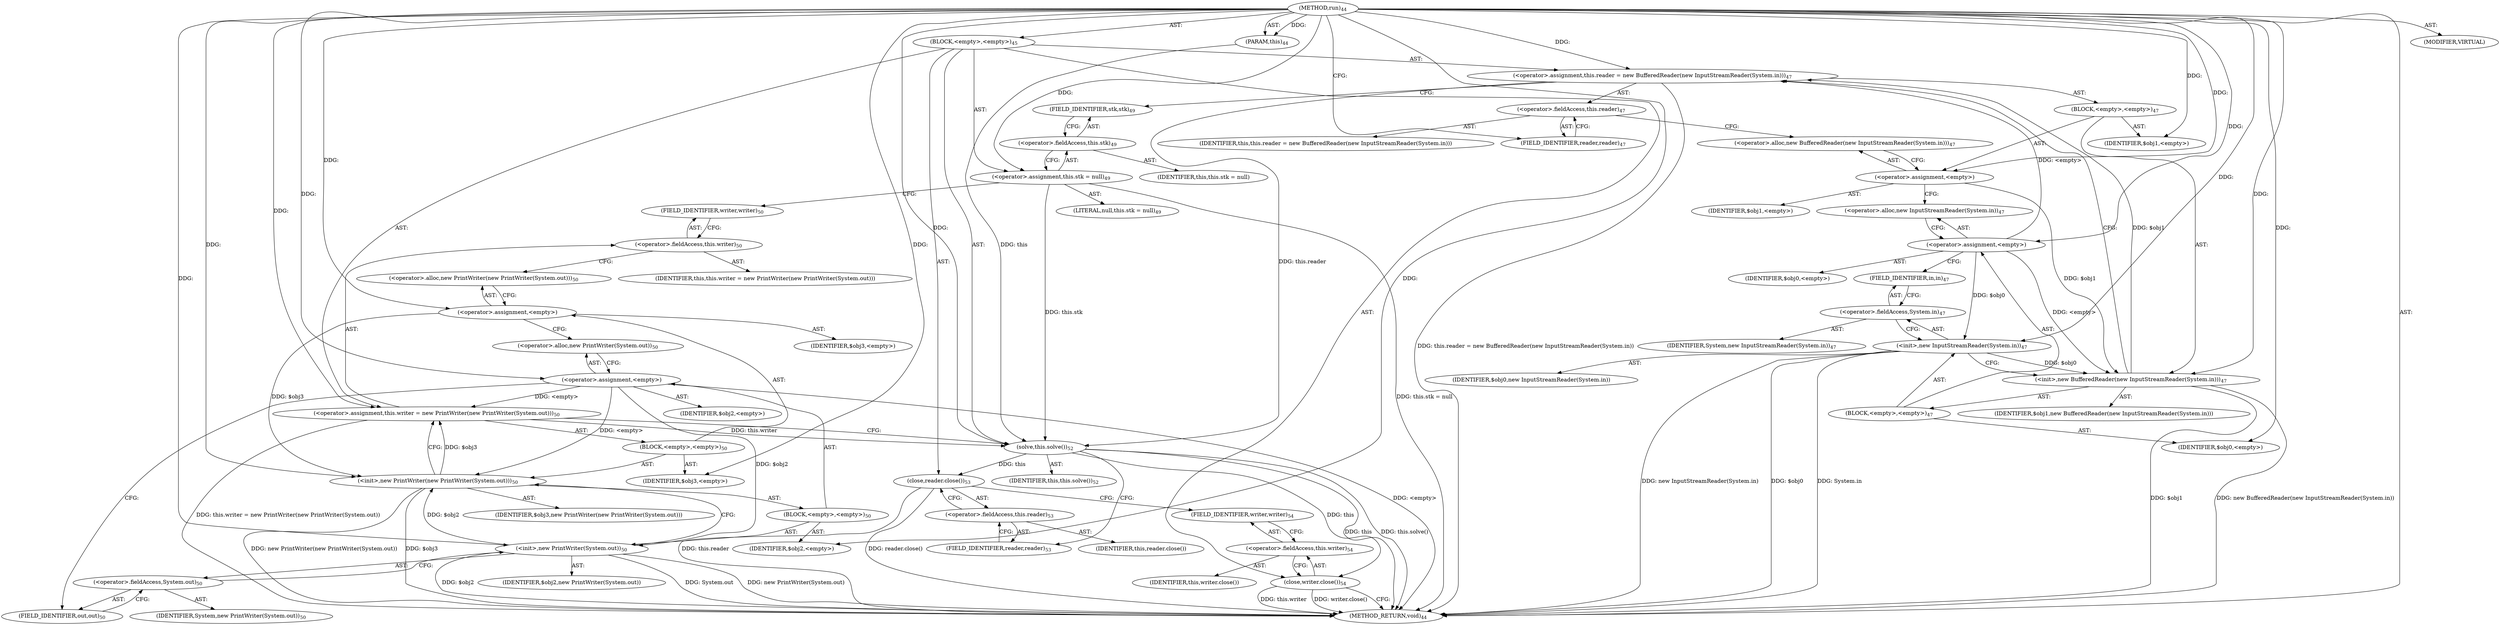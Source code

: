 digraph "run" {  
"110" [label = <(METHOD,run)<SUB>44</SUB>> ]
"7" [label = <(PARAM,this)<SUB>44</SUB>> ]
"111" [label = <(BLOCK,&lt;empty&gt;,&lt;empty&gt;)<SUB>45</SUB>> ]
"112" [label = <(&lt;operator&gt;.assignment,this.reader = new BufferedReader(new InputStreamReader(System.in)))<SUB>47</SUB>> ]
"113" [label = <(&lt;operator&gt;.fieldAccess,this.reader)<SUB>47</SUB>> ]
"114" [label = <(IDENTIFIER,this,this.reader = new BufferedReader(new InputStreamReader(System.in)))> ]
"115" [label = <(FIELD_IDENTIFIER,reader,reader)<SUB>47</SUB>> ]
"116" [label = <(BLOCK,&lt;empty&gt;,&lt;empty&gt;)<SUB>47</SUB>> ]
"117" [label = <(&lt;operator&gt;.assignment,&lt;empty&gt;)> ]
"118" [label = <(IDENTIFIER,$obj1,&lt;empty&gt;)> ]
"119" [label = <(&lt;operator&gt;.alloc,new BufferedReader(new InputStreamReader(System.in)))<SUB>47</SUB>> ]
"120" [label = <(&lt;init&gt;,new BufferedReader(new InputStreamReader(System.in)))<SUB>47</SUB>> ]
"121" [label = <(IDENTIFIER,$obj1,new BufferedReader(new InputStreamReader(System.in)))> ]
"122" [label = <(BLOCK,&lt;empty&gt;,&lt;empty&gt;)<SUB>47</SUB>> ]
"123" [label = <(&lt;operator&gt;.assignment,&lt;empty&gt;)> ]
"124" [label = <(IDENTIFIER,$obj0,&lt;empty&gt;)> ]
"125" [label = <(&lt;operator&gt;.alloc,new InputStreamReader(System.in))<SUB>47</SUB>> ]
"126" [label = <(&lt;init&gt;,new InputStreamReader(System.in))<SUB>47</SUB>> ]
"127" [label = <(IDENTIFIER,$obj0,new InputStreamReader(System.in))> ]
"128" [label = <(&lt;operator&gt;.fieldAccess,System.in)<SUB>47</SUB>> ]
"129" [label = <(IDENTIFIER,System,new InputStreamReader(System.in))<SUB>47</SUB>> ]
"130" [label = <(FIELD_IDENTIFIER,in,in)<SUB>47</SUB>> ]
"131" [label = <(IDENTIFIER,$obj0,&lt;empty&gt;)> ]
"132" [label = <(IDENTIFIER,$obj1,&lt;empty&gt;)> ]
"133" [label = <(&lt;operator&gt;.assignment,this.stk = null)<SUB>49</SUB>> ]
"134" [label = <(&lt;operator&gt;.fieldAccess,this.stk)<SUB>49</SUB>> ]
"135" [label = <(IDENTIFIER,this,this.stk = null)> ]
"136" [label = <(FIELD_IDENTIFIER,stk,stk)<SUB>49</SUB>> ]
"137" [label = <(LITERAL,null,this.stk = null)<SUB>49</SUB>> ]
"138" [label = <(&lt;operator&gt;.assignment,this.writer = new PrintWriter(new PrintWriter(System.out)))<SUB>50</SUB>> ]
"139" [label = <(&lt;operator&gt;.fieldAccess,this.writer)<SUB>50</SUB>> ]
"140" [label = <(IDENTIFIER,this,this.writer = new PrintWriter(new PrintWriter(System.out)))> ]
"141" [label = <(FIELD_IDENTIFIER,writer,writer)<SUB>50</SUB>> ]
"142" [label = <(BLOCK,&lt;empty&gt;,&lt;empty&gt;)<SUB>50</SUB>> ]
"143" [label = <(&lt;operator&gt;.assignment,&lt;empty&gt;)> ]
"144" [label = <(IDENTIFIER,$obj3,&lt;empty&gt;)> ]
"145" [label = <(&lt;operator&gt;.alloc,new PrintWriter(new PrintWriter(System.out)))<SUB>50</SUB>> ]
"146" [label = <(&lt;init&gt;,new PrintWriter(new PrintWriter(System.out)))<SUB>50</SUB>> ]
"147" [label = <(IDENTIFIER,$obj3,new PrintWriter(new PrintWriter(System.out)))> ]
"148" [label = <(BLOCK,&lt;empty&gt;,&lt;empty&gt;)<SUB>50</SUB>> ]
"149" [label = <(&lt;operator&gt;.assignment,&lt;empty&gt;)> ]
"150" [label = <(IDENTIFIER,$obj2,&lt;empty&gt;)> ]
"151" [label = <(&lt;operator&gt;.alloc,new PrintWriter(System.out))<SUB>50</SUB>> ]
"152" [label = <(&lt;init&gt;,new PrintWriter(System.out))<SUB>50</SUB>> ]
"153" [label = <(IDENTIFIER,$obj2,new PrintWriter(System.out))> ]
"154" [label = <(&lt;operator&gt;.fieldAccess,System.out)<SUB>50</SUB>> ]
"155" [label = <(IDENTIFIER,System,new PrintWriter(System.out))<SUB>50</SUB>> ]
"156" [label = <(FIELD_IDENTIFIER,out,out)<SUB>50</SUB>> ]
"157" [label = <(IDENTIFIER,$obj2,&lt;empty&gt;)> ]
"158" [label = <(IDENTIFIER,$obj3,&lt;empty&gt;)> ]
"159" [label = <(solve,this.solve())<SUB>52</SUB>> ]
"6" [label = <(IDENTIFIER,this,this.solve())<SUB>52</SUB>> ]
"160" [label = <(close,reader.close())<SUB>53</SUB>> ]
"161" [label = <(&lt;operator&gt;.fieldAccess,this.reader)<SUB>53</SUB>> ]
"162" [label = <(IDENTIFIER,this,reader.close())> ]
"163" [label = <(FIELD_IDENTIFIER,reader,reader)<SUB>53</SUB>> ]
"164" [label = <(close,writer.close())<SUB>54</SUB>> ]
"165" [label = <(&lt;operator&gt;.fieldAccess,this.writer)<SUB>54</SUB>> ]
"166" [label = <(IDENTIFIER,this,writer.close())> ]
"167" [label = <(FIELD_IDENTIFIER,writer,writer)<SUB>54</SUB>> ]
"168" [label = <(MODIFIER,VIRTUAL)> ]
"169" [label = <(METHOD_RETURN,void)<SUB>44</SUB>> ]
  "110" -> "7"  [ label = "AST: "] 
  "110" -> "111"  [ label = "AST: "] 
  "110" -> "168"  [ label = "AST: "] 
  "110" -> "169"  [ label = "AST: "] 
  "111" -> "112"  [ label = "AST: "] 
  "111" -> "133"  [ label = "AST: "] 
  "111" -> "138"  [ label = "AST: "] 
  "111" -> "159"  [ label = "AST: "] 
  "111" -> "160"  [ label = "AST: "] 
  "111" -> "164"  [ label = "AST: "] 
  "112" -> "113"  [ label = "AST: "] 
  "112" -> "116"  [ label = "AST: "] 
  "113" -> "114"  [ label = "AST: "] 
  "113" -> "115"  [ label = "AST: "] 
  "116" -> "117"  [ label = "AST: "] 
  "116" -> "120"  [ label = "AST: "] 
  "116" -> "132"  [ label = "AST: "] 
  "117" -> "118"  [ label = "AST: "] 
  "117" -> "119"  [ label = "AST: "] 
  "120" -> "121"  [ label = "AST: "] 
  "120" -> "122"  [ label = "AST: "] 
  "122" -> "123"  [ label = "AST: "] 
  "122" -> "126"  [ label = "AST: "] 
  "122" -> "131"  [ label = "AST: "] 
  "123" -> "124"  [ label = "AST: "] 
  "123" -> "125"  [ label = "AST: "] 
  "126" -> "127"  [ label = "AST: "] 
  "126" -> "128"  [ label = "AST: "] 
  "128" -> "129"  [ label = "AST: "] 
  "128" -> "130"  [ label = "AST: "] 
  "133" -> "134"  [ label = "AST: "] 
  "133" -> "137"  [ label = "AST: "] 
  "134" -> "135"  [ label = "AST: "] 
  "134" -> "136"  [ label = "AST: "] 
  "138" -> "139"  [ label = "AST: "] 
  "138" -> "142"  [ label = "AST: "] 
  "139" -> "140"  [ label = "AST: "] 
  "139" -> "141"  [ label = "AST: "] 
  "142" -> "143"  [ label = "AST: "] 
  "142" -> "146"  [ label = "AST: "] 
  "142" -> "158"  [ label = "AST: "] 
  "143" -> "144"  [ label = "AST: "] 
  "143" -> "145"  [ label = "AST: "] 
  "146" -> "147"  [ label = "AST: "] 
  "146" -> "148"  [ label = "AST: "] 
  "148" -> "149"  [ label = "AST: "] 
  "148" -> "152"  [ label = "AST: "] 
  "148" -> "157"  [ label = "AST: "] 
  "149" -> "150"  [ label = "AST: "] 
  "149" -> "151"  [ label = "AST: "] 
  "152" -> "153"  [ label = "AST: "] 
  "152" -> "154"  [ label = "AST: "] 
  "154" -> "155"  [ label = "AST: "] 
  "154" -> "156"  [ label = "AST: "] 
  "159" -> "6"  [ label = "AST: "] 
  "160" -> "161"  [ label = "AST: "] 
  "161" -> "162"  [ label = "AST: "] 
  "161" -> "163"  [ label = "AST: "] 
  "164" -> "165"  [ label = "AST: "] 
  "165" -> "166"  [ label = "AST: "] 
  "165" -> "167"  [ label = "AST: "] 
  "112" -> "136"  [ label = "CFG: "] 
  "133" -> "141"  [ label = "CFG: "] 
  "138" -> "159"  [ label = "CFG: "] 
  "159" -> "163"  [ label = "CFG: "] 
  "160" -> "167"  [ label = "CFG: "] 
  "164" -> "169"  [ label = "CFG: "] 
  "113" -> "119"  [ label = "CFG: "] 
  "134" -> "133"  [ label = "CFG: "] 
  "139" -> "145"  [ label = "CFG: "] 
  "161" -> "160"  [ label = "CFG: "] 
  "165" -> "164"  [ label = "CFG: "] 
  "115" -> "113"  [ label = "CFG: "] 
  "117" -> "125"  [ label = "CFG: "] 
  "120" -> "112"  [ label = "CFG: "] 
  "136" -> "134"  [ label = "CFG: "] 
  "141" -> "139"  [ label = "CFG: "] 
  "143" -> "151"  [ label = "CFG: "] 
  "146" -> "138"  [ label = "CFG: "] 
  "163" -> "161"  [ label = "CFG: "] 
  "167" -> "165"  [ label = "CFG: "] 
  "119" -> "117"  [ label = "CFG: "] 
  "145" -> "143"  [ label = "CFG: "] 
  "123" -> "130"  [ label = "CFG: "] 
  "126" -> "120"  [ label = "CFG: "] 
  "149" -> "156"  [ label = "CFG: "] 
  "152" -> "146"  [ label = "CFG: "] 
  "125" -> "123"  [ label = "CFG: "] 
  "128" -> "126"  [ label = "CFG: "] 
  "151" -> "149"  [ label = "CFG: "] 
  "154" -> "152"  [ label = "CFG: "] 
  "130" -> "128"  [ label = "CFG: "] 
  "156" -> "154"  [ label = "CFG: "] 
  "110" -> "115"  [ label = "CFG: "] 
  "120" -> "169"  [ label = "DDG: $obj1"] 
  "126" -> "169"  [ label = "DDG: $obj0"] 
  "126" -> "169"  [ label = "DDG: System.in"] 
  "126" -> "169"  [ label = "DDG: new InputStreamReader(System.in)"] 
  "120" -> "169"  [ label = "DDG: new BufferedReader(new InputStreamReader(System.in))"] 
  "112" -> "169"  [ label = "DDG: this.reader = new BufferedReader(new InputStreamReader(System.in))"] 
  "133" -> "169"  [ label = "DDG: this.stk = null"] 
  "146" -> "169"  [ label = "DDG: $obj3"] 
  "149" -> "169"  [ label = "DDG: &lt;empty&gt;"] 
  "152" -> "169"  [ label = "DDG: $obj2"] 
  "152" -> "169"  [ label = "DDG: System.out"] 
  "152" -> "169"  [ label = "DDG: new PrintWriter(System.out)"] 
  "146" -> "169"  [ label = "DDG: new PrintWriter(new PrintWriter(System.out))"] 
  "138" -> "169"  [ label = "DDG: this.writer = new PrintWriter(new PrintWriter(System.out))"] 
  "159" -> "169"  [ label = "DDG: this"] 
  "159" -> "169"  [ label = "DDG: this.solve()"] 
  "160" -> "169"  [ label = "DDG: this.reader"] 
  "160" -> "169"  [ label = "DDG: reader.close()"] 
  "164" -> "169"  [ label = "DDG: this.writer"] 
  "164" -> "169"  [ label = "DDG: writer.close()"] 
  "110" -> "7"  [ label = "DDG: "] 
  "123" -> "112"  [ label = "DDG: &lt;empty&gt;"] 
  "120" -> "112"  [ label = "DDG: $obj1"] 
  "110" -> "112"  [ label = "DDG: "] 
  "110" -> "133"  [ label = "DDG: "] 
  "149" -> "138"  [ label = "DDG: &lt;empty&gt;"] 
  "146" -> "138"  [ label = "DDG: $obj3"] 
  "110" -> "138"  [ label = "DDG: "] 
  "7" -> "159"  [ label = "DDG: this"] 
  "112" -> "159"  [ label = "DDG: this.reader"] 
  "133" -> "159"  [ label = "DDG: this.stk"] 
  "138" -> "159"  [ label = "DDG: this.writer"] 
  "110" -> "159"  [ label = "DDG: "] 
  "159" -> "160"  [ label = "DDG: this"] 
  "159" -> "164"  [ label = "DDG: this"] 
  "110" -> "117"  [ label = "DDG: "] 
  "110" -> "132"  [ label = "DDG: "] 
  "110" -> "143"  [ label = "DDG: "] 
  "110" -> "158"  [ label = "DDG: "] 
  "117" -> "120"  [ label = "DDG: $obj1"] 
  "110" -> "120"  [ label = "DDG: "] 
  "123" -> "120"  [ label = "DDG: &lt;empty&gt;"] 
  "126" -> "120"  [ label = "DDG: $obj0"] 
  "143" -> "146"  [ label = "DDG: $obj3"] 
  "110" -> "146"  [ label = "DDG: "] 
  "149" -> "146"  [ label = "DDG: &lt;empty&gt;"] 
  "152" -> "146"  [ label = "DDG: $obj2"] 
  "110" -> "123"  [ label = "DDG: "] 
  "110" -> "131"  [ label = "DDG: "] 
  "110" -> "149"  [ label = "DDG: "] 
  "110" -> "157"  [ label = "DDG: "] 
  "123" -> "126"  [ label = "DDG: $obj0"] 
  "110" -> "126"  [ label = "DDG: "] 
  "149" -> "152"  [ label = "DDG: $obj2"] 
  "110" -> "152"  [ label = "DDG: "] 
}

